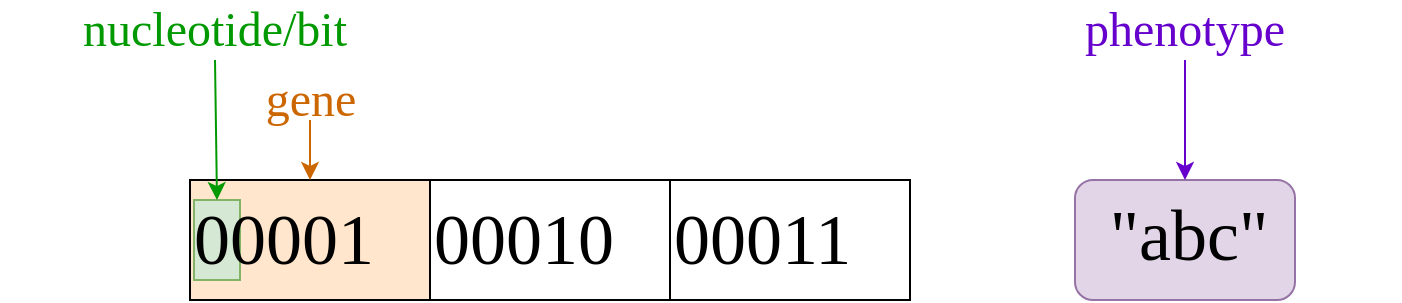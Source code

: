 <mxfile version="21.3.2" type="device">
  <diagram name="Page-1" id="NnesV5St42bMwWYuN8ip">
    <mxGraphModel dx="1049" dy="419" grid="1" gridSize="10" guides="1" tooltips="1" connect="1" arrows="1" fold="1" page="1" pageScale="1" pageWidth="850" pageHeight="1100" math="0" shadow="0">
      <root>
        <mxCell id="0" />
        <mxCell id="1" parent="0" />
        <mxCell id="wVc57-GBdDfzJeNBVChu-3" value="" style="rounded=0;whiteSpace=wrap;html=1;fillColor=#ffe6cc;strokeColor=#d79b00;" vertex="1" parent="1">
          <mxGeometry x="160" y="650" width="120" height="60" as="geometry" />
        </mxCell>
        <mxCell id="wVc57-GBdDfzJeNBVChu-4" value="" style="rounded=0;whiteSpace=wrap;html=1;fillColor=#d5e8d4;strokeColor=#82b366;" vertex="1" parent="1">
          <mxGeometry x="162" y="660" width="23" height="40" as="geometry" />
        </mxCell>
        <mxCell id="wVc57-GBdDfzJeNBVChu-5" value="&lt;font style=&quot;font-size: 36px;&quot; face=&quot;Verdana&quot;&gt;00001&lt;/font&gt;" style="text;html=1;strokeColor=default;fillColor=none;align=left;verticalAlign=middle;whiteSpace=wrap;rounded=0;" vertex="1" parent="1">
          <mxGeometry x="160" y="650" width="120" height="60" as="geometry" />
        </mxCell>
        <mxCell id="wVc57-GBdDfzJeNBVChu-6" value="" style="rounded=1;whiteSpace=wrap;html=1;fillColor=#e1d5e7;strokeColor=#9673a6;glass=0;shadow=0;" vertex="1" parent="1">
          <mxGeometry x="602.5" y="650" width="110" height="60" as="geometry" />
        </mxCell>
        <mxCell id="wVc57-GBdDfzJeNBVChu-7" value="&lt;font style=&quot;font-size: 36px;&quot; face=&quot;Verdana&quot;&gt;&quot;abc&quot;&lt;/font&gt;" style="text;html=1;strokeColor=none;fillColor=none;align=center;verticalAlign=middle;whiteSpace=wrap;rounded=0;fontFamily=Helvetica;" vertex="1" parent="1">
          <mxGeometry x="602.5" y="655" width="112.5" height="45" as="geometry" />
        </mxCell>
        <mxCell id="wVc57-GBdDfzJeNBVChu-8" value="&lt;font style=&quot;font-size: 24px;&quot; face=&quot;Verdana&quot; color=&quot;#009900&quot;&gt;nucleotide/bit&lt;br&gt;&lt;/font&gt;" style="text;html=1;strokeColor=none;fillColor=none;align=center;verticalAlign=middle;whiteSpace=wrap;rounded=0;" vertex="1" parent="1">
          <mxGeometry x="65" y="560" width="215" height="30" as="geometry" />
        </mxCell>
        <mxCell id="wVc57-GBdDfzJeNBVChu-9" value="&lt;font style=&quot;font-size: 24px;&quot; face=&quot;Verdana&quot; color=&quot;#cc6600&quot;&gt;gene&lt;/font&gt;" style="text;html=1;strokeColor=none;fillColor=none;align=center;verticalAlign=middle;whiteSpace=wrap;rounded=0;" vertex="1" parent="1">
          <mxGeometry x="182.5" y="600" width="75" height="20" as="geometry" />
        </mxCell>
        <mxCell id="wVc57-GBdDfzJeNBVChu-10" value="" style="endArrow=classic;html=1;rounded=0;exitX=0.5;exitY=1;exitDx=0;exitDy=0;strokeColor=#009900;entryX=0.5;entryY=0;entryDx=0;entryDy=0;" edge="1" parent="1" source="wVc57-GBdDfzJeNBVChu-8" target="wVc57-GBdDfzJeNBVChu-4">
          <mxGeometry width="50" height="50" relative="1" as="geometry">
            <mxPoint x="230" y="890" as="sourcePoint" />
            <mxPoint x="185" y="640" as="targetPoint" />
          </mxGeometry>
        </mxCell>
        <mxCell id="wVc57-GBdDfzJeNBVChu-11" value="" style="endArrow=classic;html=1;rounded=0;strokeColor=#CC6600;exitX=0.5;exitY=1;exitDx=0;exitDy=0;entryX=0.5;entryY=0;entryDx=0;entryDy=0;" edge="1" parent="1" source="wVc57-GBdDfzJeNBVChu-9" target="wVc57-GBdDfzJeNBVChu-5">
          <mxGeometry width="50" height="50" relative="1" as="geometry">
            <mxPoint x="300" y="870" as="sourcePoint" />
            <mxPoint x="359" y="630" as="targetPoint" />
          </mxGeometry>
        </mxCell>
        <mxCell id="wVc57-GBdDfzJeNBVChu-12" value="&lt;font style=&quot;font-size: 24px;&quot; face=&quot;Verdana&quot; color=&quot;#6600cc&quot;&gt;phenotype&lt;/font&gt;" style="text;html=1;strokeColor=none;fillColor=none;align=center;verticalAlign=middle;whiteSpace=wrap;rounded=0;" vertex="1" parent="1">
          <mxGeometry x="550" y="560" width="215" height="30" as="geometry" />
        </mxCell>
        <mxCell id="wVc57-GBdDfzJeNBVChu-13" value="" style="endArrow=classic;html=1;rounded=0;strokeColor=#6600CC;entryX=0.5;entryY=0;entryDx=0;entryDy=0;exitX=0.5;exitY=1;exitDx=0;exitDy=0;" edge="1" parent="1" source="wVc57-GBdDfzJeNBVChu-12" target="wVc57-GBdDfzJeNBVChu-6">
          <mxGeometry width="50" height="50" relative="1" as="geometry">
            <mxPoint x="622.5" y="610" as="sourcePoint" />
            <mxPoint x="353.5" y="630" as="targetPoint" />
          </mxGeometry>
        </mxCell>
        <mxCell id="wVc57-GBdDfzJeNBVChu-14" value="" style="shape=image;html=1;verticalAlign=top;verticalLabelPosition=bottom;labelBackgroundColor=#ffffff;imageAspect=0;aspect=fixed;image=https://cdn2.iconfinder.com/data/icons/css-vol-2/24/math-equal-128.png" vertex="1" parent="1">
          <mxGeometry x="537.5" y="658" width="44" height="44" as="geometry" />
        </mxCell>
        <mxCell id="wVc57-GBdDfzJeNBVChu-15" value="&lt;font style=&quot;font-size: 36px;&quot; face=&quot;Verdana&quot;&gt;00010&lt;/font&gt;" style="text;html=1;strokeColor=default;fillColor=none;align=left;verticalAlign=middle;whiteSpace=wrap;rounded=0;" vertex="1" parent="1">
          <mxGeometry x="280" y="650" width="120" height="60" as="geometry" />
        </mxCell>
        <mxCell id="wVc57-GBdDfzJeNBVChu-16" value="&lt;font style=&quot;font-size: 36px;&quot; face=&quot;Verdana&quot;&gt;00011&lt;/font&gt;" style="text;html=1;strokeColor=default;fillColor=none;align=left;verticalAlign=middle;whiteSpace=wrap;rounded=0;" vertex="1" parent="1">
          <mxGeometry x="400" y="650" width="120" height="60" as="geometry" />
        </mxCell>
      </root>
    </mxGraphModel>
  </diagram>
</mxfile>
